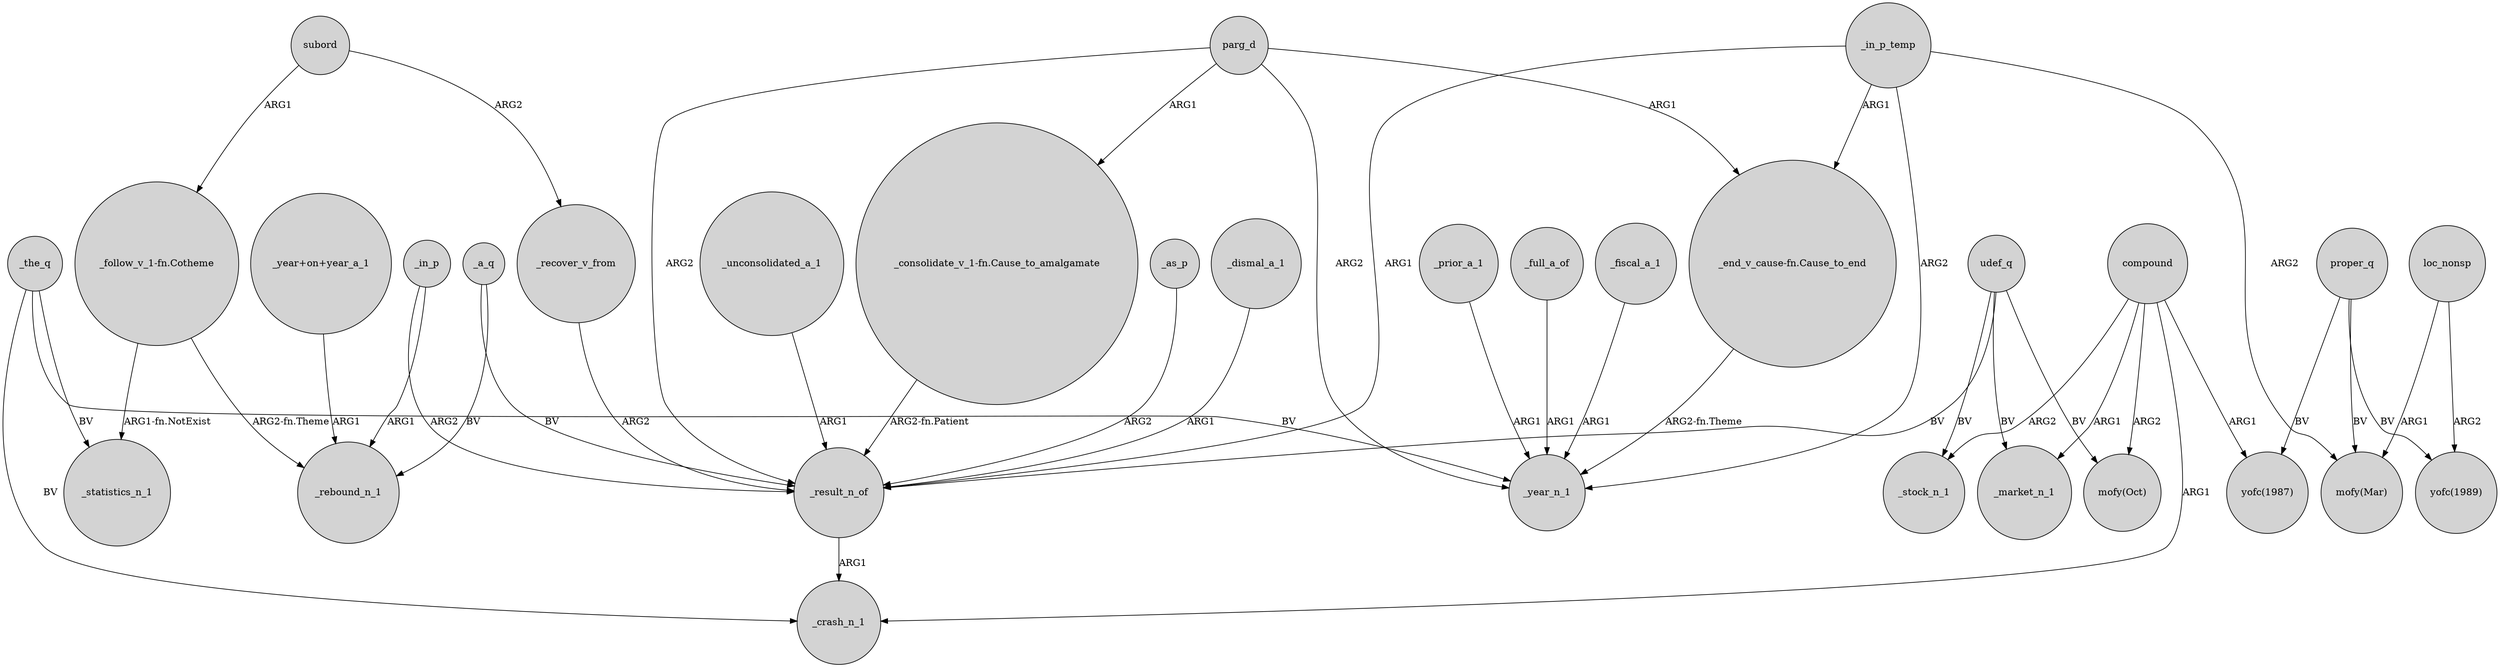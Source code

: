 digraph {
	node [shape=circle style=filled]
	_in_p -> _rebound_n_1 [label=ARG1]
	_unconsolidated_a_1 -> _result_n_of [label=ARG1]
	"_year+on+year_a_1" -> _rebound_n_1 [label=ARG1]
	_the_q -> _statistics_n_1 [label=BV]
	parg_d -> _result_n_of [label=ARG2]
	"_follow_v_1-fn.Cotheme" -> _rebound_n_1 [label="ARG2-fn.Theme"]
	loc_nonsp -> "mofy(Mar)" [label=ARG1]
	udef_q -> "mofy(Oct)" [label=BV]
	parg_d -> _year_n_1 [label=ARG2]
	_a_q -> _rebound_n_1 [label=BV]
	compound -> _crash_n_1 [label=ARG1]
	_in_p_temp -> "mofy(Mar)" [label=ARG2]
	_a_q -> _result_n_of [label=BV]
	udef_q -> _market_n_1 [label=BV]
	subord -> "_follow_v_1-fn.Cotheme" [label=ARG1]
	proper_q -> "yofc(1989)" [label=BV]
	_result_n_of -> _crash_n_1 [label=ARG1]
	compound -> _stock_n_1 [label=ARG2]
	_in_p_temp -> _year_n_1 [label=ARG2]
	_as_p -> _result_n_of [label=ARG2]
	udef_q -> _result_n_of [label=BV]
	udef_q -> _stock_n_1 [label=BV]
	_prior_a_1 -> _year_n_1 [label=ARG1]
	_dismal_a_1 -> _result_n_of [label=ARG1]
	parg_d -> "_end_v_cause-fn.Cause_to_end" [label=ARG1]
	_full_a_of -> _year_n_1 [label=ARG1]
	subord -> _recover_v_from [label=ARG2]
	_the_q -> _year_n_1 [label=BV]
	proper_q -> "mofy(Mar)" [label=BV]
	proper_q -> "yofc(1987)" [label=BV]
	loc_nonsp -> "yofc(1989)" [label=ARG2]
	compound -> "yofc(1987)" [label=ARG1]
	_in_p_temp -> "_end_v_cause-fn.Cause_to_end" [label=ARG1]
	compound -> "mofy(Oct)" [label=ARG2]
	_in_p -> _result_n_of [label=ARG2]
	_fiscal_a_1 -> _year_n_1 [label=ARG1]
	parg_d -> "_consolidate_v_1-fn.Cause_to_amalgamate" [label=ARG1]
	compound -> _market_n_1 [label=ARG1]
	"_follow_v_1-fn.Cotheme" -> _statistics_n_1 [label="ARG1-fn.NotExist"]
	_in_p_temp -> _result_n_of [label=ARG1]
	"_consolidate_v_1-fn.Cause_to_amalgamate" -> _result_n_of [label="ARG2-fn.Patient"]
	_recover_v_from -> _result_n_of [label=ARG2]
	_the_q -> _crash_n_1 [label=BV]
	"_end_v_cause-fn.Cause_to_end" -> _year_n_1 [label="ARG2-fn.Theme"]
}
